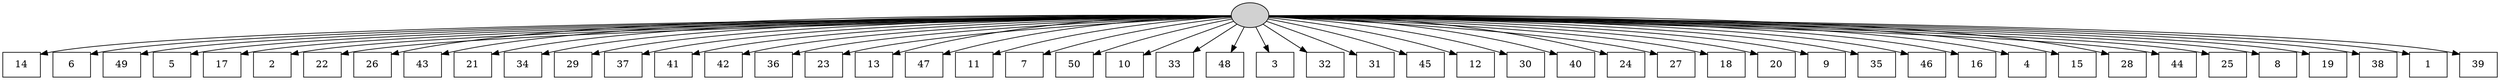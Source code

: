 digraph G {
0[style=filled, fillcolor=grey82, label=""];
1[shape=box,style=filled, fillcolor=white,label="14\n"];
2[shape=box,style=filled, fillcolor=white,label="6\n"];
3[shape=box,style=filled, fillcolor=white,label="49\n"];
4[shape=box,style=filled, fillcolor=white,label="5\n"];
5[shape=box,style=filled, fillcolor=white,label="17\n"];
6[shape=box,style=filled, fillcolor=white,label="2\n"];
7[shape=box,style=filled, fillcolor=white,label="22\n"];
8[shape=box,style=filled, fillcolor=white,label="26\n"];
9[shape=box,style=filled, fillcolor=white,label="43\n"];
10[shape=box,style=filled, fillcolor=white,label="21\n"];
11[shape=box,style=filled, fillcolor=white,label="34\n"];
12[shape=box,style=filled, fillcolor=white,label="29\n"];
13[shape=box,style=filled, fillcolor=white,label="37\n"];
14[shape=box,style=filled, fillcolor=white,label="41\n"];
15[shape=box,style=filled, fillcolor=white,label="42\n"];
16[shape=box,style=filled, fillcolor=white,label="36\n"];
17[shape=box,style=filled, fillcolor=white,label="23\n"];
18[shape=box,style=filled, fillcolor=white,label="13\n"];
19[shape=box,style=filled, fillcolor=white,label="47\n"];
20[shape=box,style=filled, fillcolor=white,label="11\n"];
21[shape=box,style=filled, fillcolor=white,label="7\n"];
22[shape=box,style=filled, fillcolor=white,label="50\n"];
23[shape=box,style=filled, fillcolor=white,label="10\n"];
24[shape=box,style=filled, fillcolor=white,label="33\n"];
25[shape=box,style=filled, fillcolor=white,label="48\n"];
26[shape=box,style=filled, fillcolor=white,label="3\n"];
27[shape=box,style=filled, fillcolor=white,label="32\n"];
28[shape=box,style=filled, fillcolor=white,label="31\n"];
29[shape=box,style=filled, fillcolor=white,label="45\n"];
30[shape=box,style=filled, fillcolor=white,label="12\n"];
31[shape=box,style=filled, fillcolor=white,label="30\n"];
32[shape=box,style=filled, fillcolor=white,label="40\n"];
33[shape=box,style=filled, fillcolor=white,label="24\n"];
34[shape=box,style=filled, fillcolor=white,label="27\n"];
35[shape=box,style=filled, fillcolor=white,label="18\n"];
36[shape=box,style=filled, fillcolor=white,label="20\n"];
37[shape=box,style=filled, fillcolor=white,label="9\n"];
38[shape=box,style=filled, fillcolor=white,label="35\n"];
39[shape=box,style=filled, fillcolor=white,label="46\n"];
40[shape=box,style=filled, fillcolor=white,label="16\n"];
41[shape=box,style=filled, fillcolor=white,label="4\n"];
42[shape=box,style=filled, fillcolor=white,label="15\n"];
43[shape=box,style=filled, fillcolor=white,label="28\n"];
44[shape=box,style=filled, fillcolor=white,label="44\n"];
45[shape=box,style=filled, fillcolor=white,label="25\n"];
46[shape=box,style=filled, fillcolor=white,label="8\n"];
47[shape=box,style=filled, fillcolor=white,label="19\n"];
48[shape=box,style=filled, fillcolor=white,label="38\n"];
49[shape=box,style=filled, fillcolor=white,label="1\n"];
50[shape=box,style=filled, fillcolor=white,label="39\n"];
0->1 ;
0->2 ;
0->3 ;
0->4 ;
0->5 ;
0->6 ;
0->7 ;
0->8 ;
0->9 ;
0->10 ;
0->11 ;
0->12 ;
0->13 ;
0->14 ;
0->15 ;
0->16 ;
0->17 ;
0->18 ;
0->19 ;
0->20 ;
0->21 ;
0->22 ;
0->23 ;
0->24 ;
0->25 ;
0->26 ;
0->27 ;
0->28 ;
0->29 ;
0->30 ;
0->31 ;
0->32 ;
0->33 ;
0->34 ;
0->35 ;
0->36 ;
0->37 ;
0->38 ;
0->39 ;
0->40 ;
0->41 ;
0->42 ;
0->43 ;
0->44 ;
0->45 ;
0->46 ;
0->47 ;
0->48 ;
0->49 ;
0->50 ;
}
